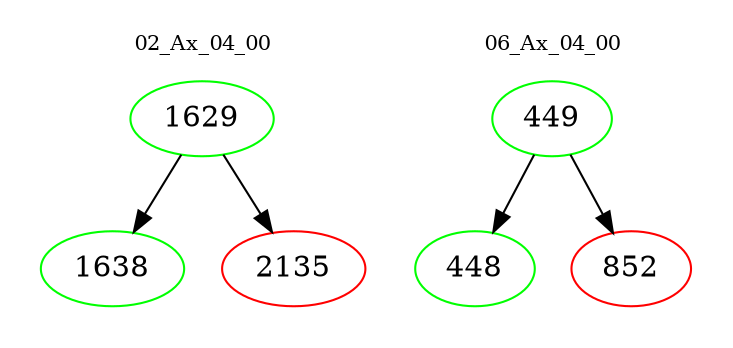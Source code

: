 digraph{
subgraph cluster_0 {
color = white
label = "02_Ax_04_00";
fontsize=10;
T0_1629 [label="1629", color="green"]
T0_1629 -> T0_1638 [color="black"]
T0_1638 [label="1638", color="green"]
T0_1629 -> T0_2135 [color="black"]
T0_2135 [label="2135", color="red"]
}
subgraph cluster_1 {
color = white
label = "06_Ax_04_00";
fontsize=10;
T1_449 [label="449", color="green"]
T1_449 -> T1_448 [color="black"]
T1_448 [label="448", color="green"]
T1_449 -> T1_852 [color="black"]
T1_852 [label="852", color="red"]
}
}
